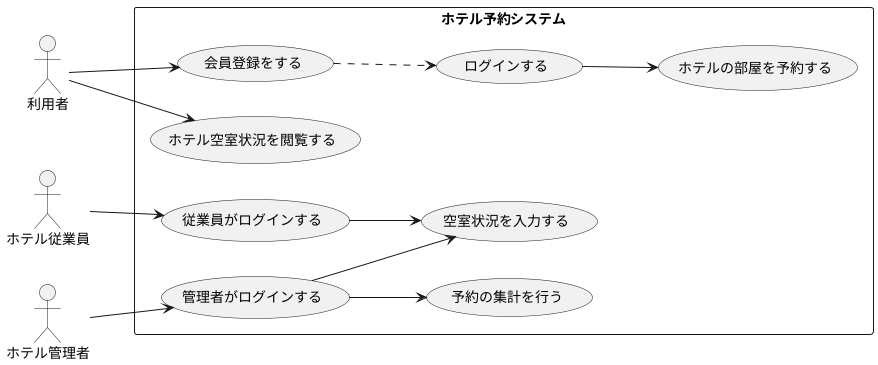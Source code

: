 @startuml ホテル予約システム
left to right direction

actor 利用者 as user
actor ホテル従業員 as staff
actor ホテル管理者 as admin

rectangle ホテル予約システム {
usecase 会員登録をする as k
usecase ログインする as login
usecase ホテル空室状況を閲覧する as e
usecase ホテルの部屋を予約する as y
usecase 空室状況を入力する as a
usecase 予約の集計を行う as b
usecase 従業員がログインする as log

user --> k
k ..> login
login --> y
user --> e
staff --> log
log --> a
admin --> (管理者がログインする)
(管理者がログインする) --> a
(管理者がログインする) --> b


}

@enduml

